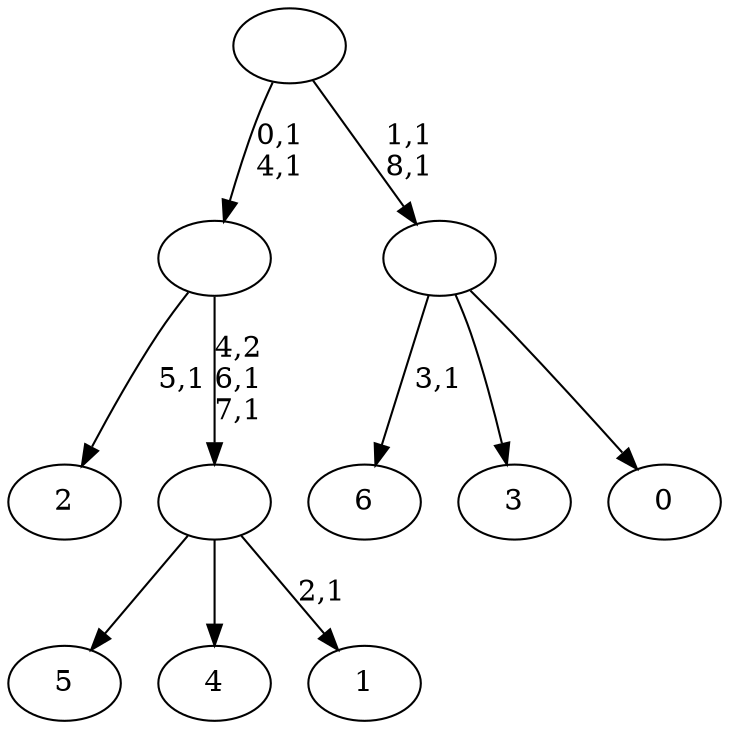 digraph T {
	16 [label="6"]
	14 [label="5"]
	13 [label="4"]
	12 [label="3"]
	11 [label="2"]
	9 [label="1"]
	7 [label=""]
	5 [label=""]
	3 [label="0"]
	2 [label=""]
	0 [label=""]
	7 -> 9 [label="2,1"]
	7 -> 14 [label=""]
	7 -> 13 [label=""]
	5 -> 7 [label="4,2\n6,1\n7,1"]
	5 -> 11 [label="5,1"]
	2 -> 16 [label="3,1"]
	2 -> 12 [label=""]
	2 -> 3 [label=""]
	0 -> 2 [label="1,1\n8,1"]
	0 -> 5 [label="0,1\n4,1"]
}

